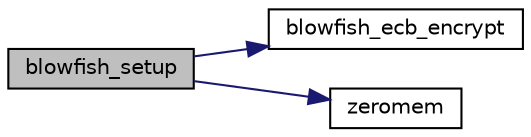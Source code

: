 digraph "blowfish_setup"
{
 // LATEX_PDF_SIZE
  edge [fontname="Helvetica",fontsize="10",labelfontname="Helvetica",labelfontsize="10"];
  node [fontname="Helvetica",fontsize="10",shape=record];
  rankdir="LR";
  Node11 [label="blowfish_setup",height=0.2,width=0.4,color="black", fillcolor="grey75", style="filled", fontcolor="black",tooltip="Initialize the Blowfish block cipher."];
  Node11 -> Node12 [color="midnightblue",fontsize="10",style="solid",fontname="Helvetica"];
  Node12 [label="blowfish_ecb_encrypt",height=0.2,width=0.4,color="black", fillcolor="white", style="filled",URL="$blowfish_8c.html#adfbe225306866d479c2e0e3fcdfb3187",tooltip="Encrypts a block of text with Blowfish."];
  Node11 -> Node13 [color="midnightblue",fontsize="10",style="solid",fontname="Helvetica"];
  Node13 [label="zeromem",height=0.2,width=0.4,color="black", fillcolor="white", style="filled",URL="$tomcrypt__misc_8h.html#a63b6e188713790263bfd3612fe8b398f",tooltip="Zero a block of memory."];
}
